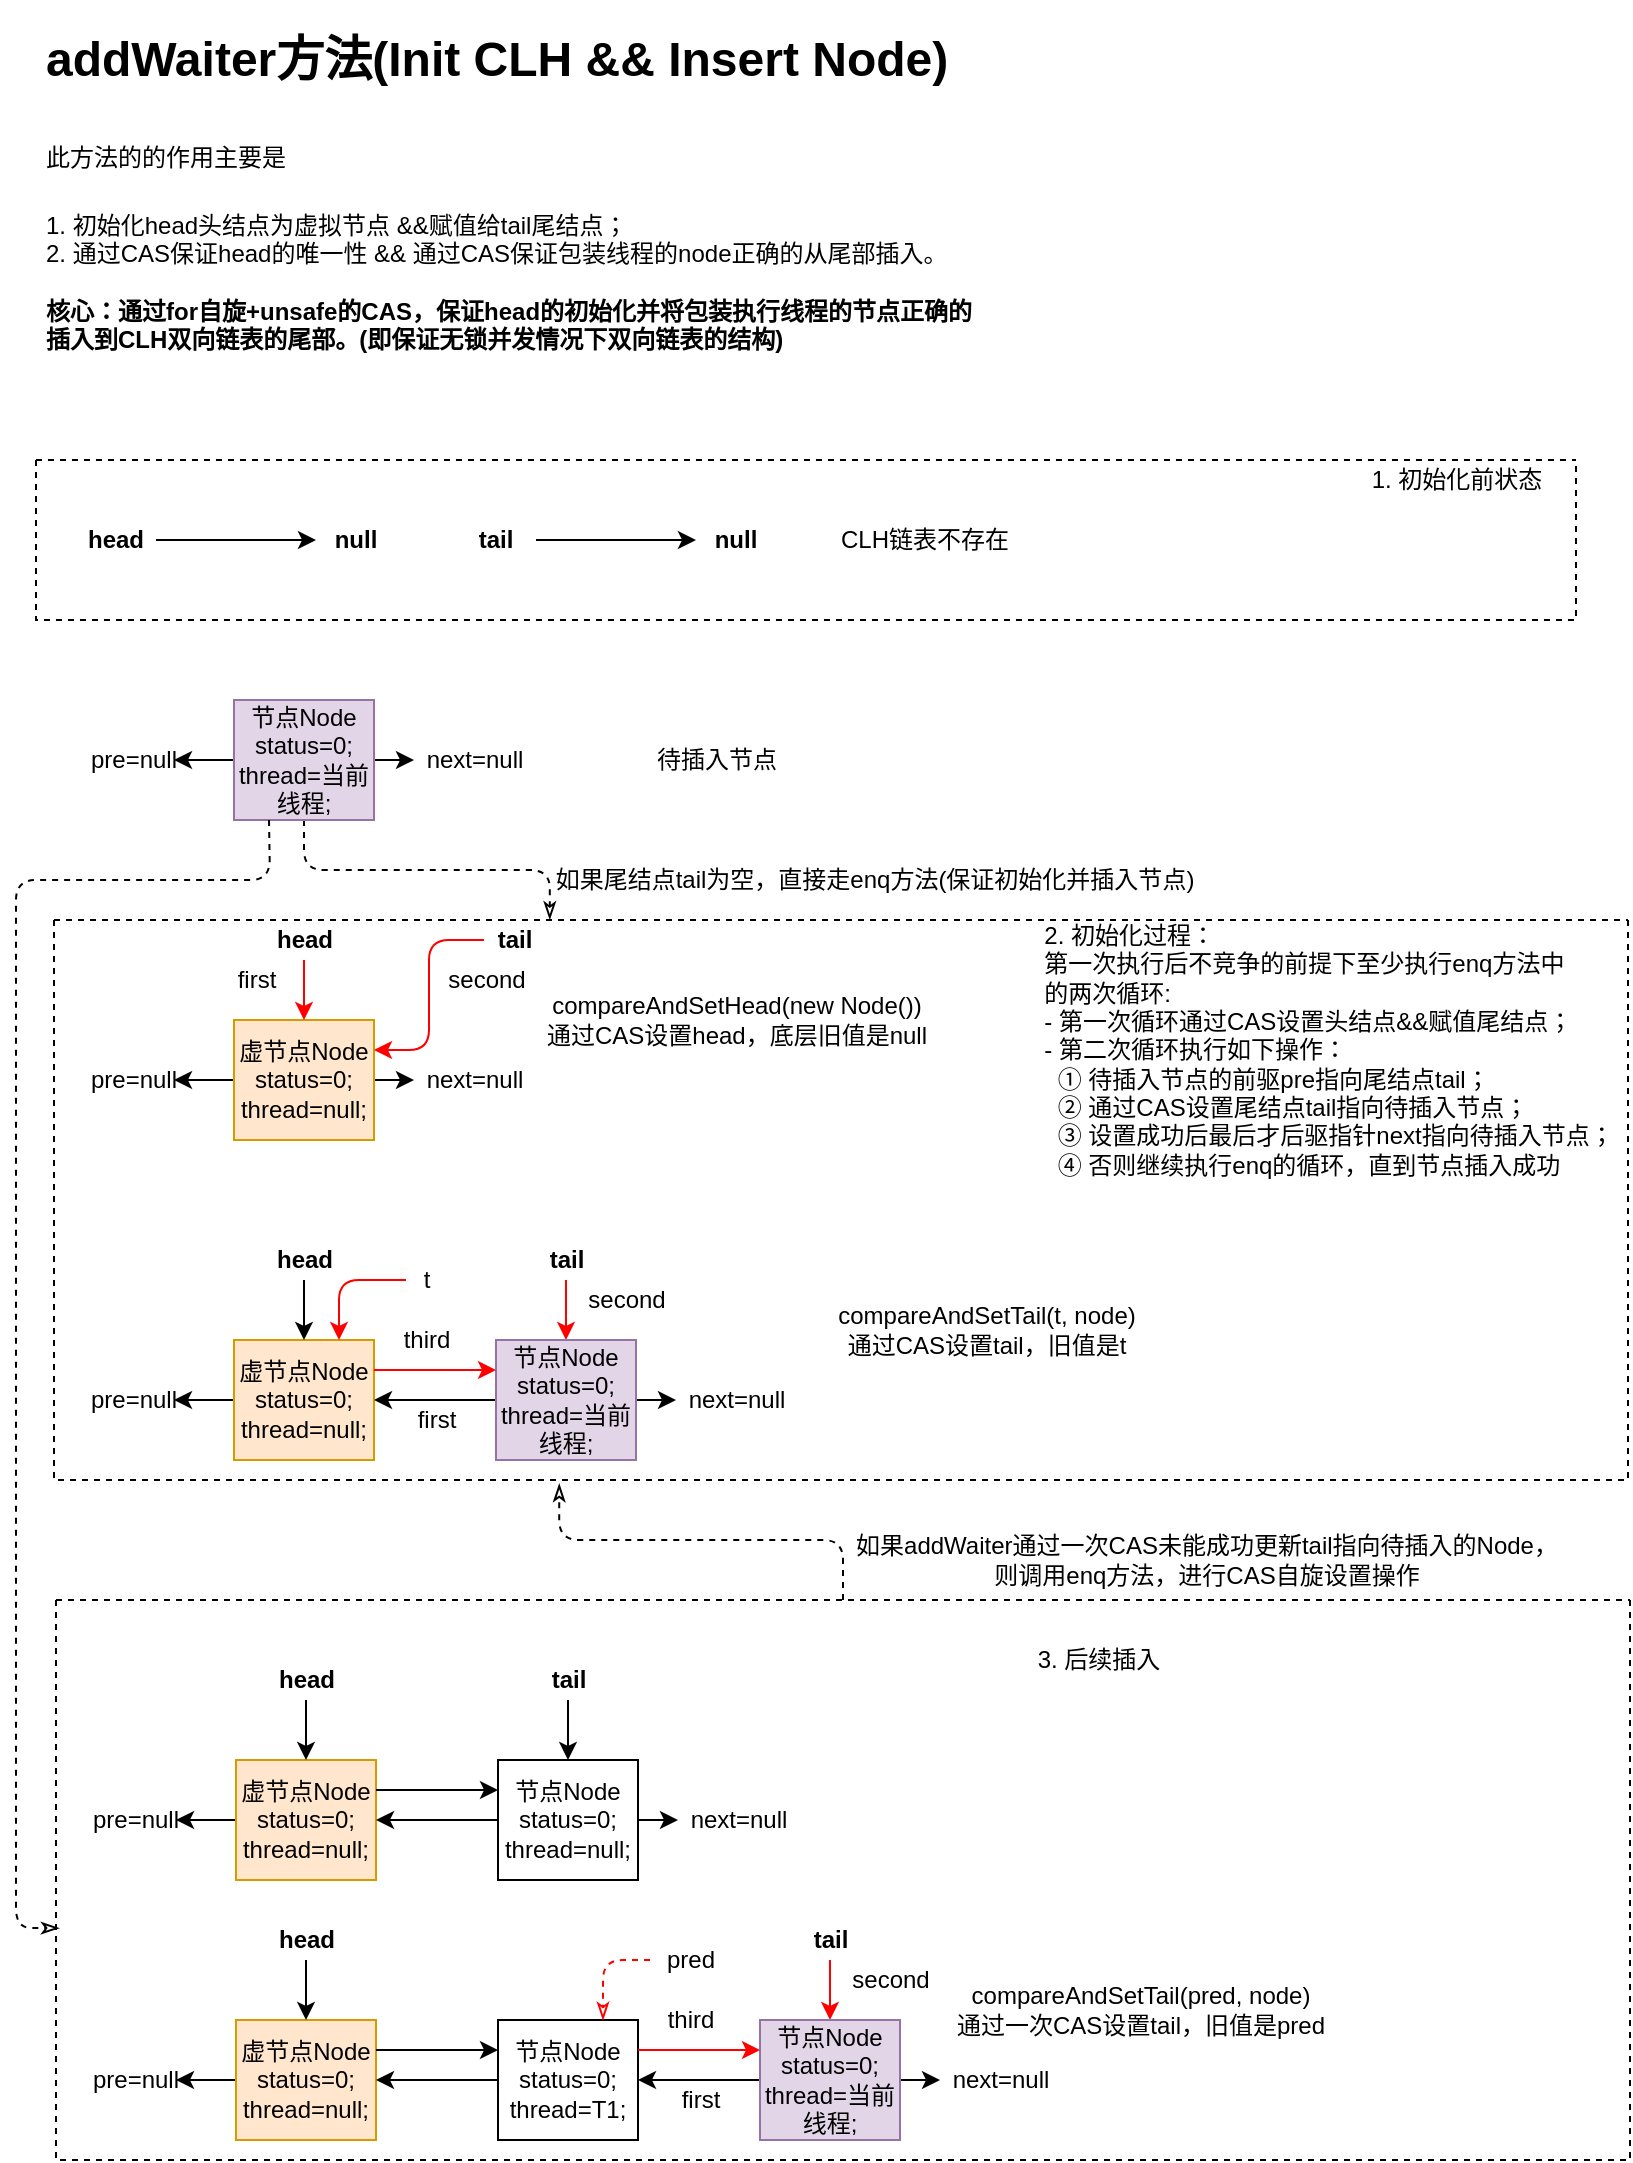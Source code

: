<mxfile version="14.9.6" type="device"><diagram id="rRcfmxFdmmznEI3SLQNI" name="第 1 页"><mxGraphModel dx="1088" dy="2049" grid="1" gridSize="10" guides="1" tooltips="1" connect="1" arrows="1" fold="1" page="1" pageScale="1" pageWidth="827" pageHeight="1169" math="0" shadow="0"><root><mxCell id="0"/><mxCell id="1" parent="0"/><mxCell id="wqpM_LYlz_IbfBnjoCct-91" style="edgeStyle=orthogonalEdgeStyle;curved=0;rounded=1;sketch=0;orthogonalLoop=1;jettySize=auto;html=1;" edge="1" parent="1" source="wqpM_LYlz_IbfBnjoCct-32" target="wqpM_LYlz_IbfBnjoCct-92"><mxGeometry relative="1" as="geometry"><mxPoint x="69" y="10" as="targetPoint"/></mxGeometry></mxCell><mxCell id="wqpM_LYlz_IbfBnjoCct-94" value="" style="edgeStyle=orthogonalEdgeStyle;curved=0;rounded=1;sketch=0;orthogonalLoop=1;jettySize=auto;html=1;" edge="1" parent="1" source="wqpM_LYlz_IbfBnjoCct-32" target="wqpM_LYlz_IbfBnjoCct-93"><mxGeometry relative="1" as="geometry"/></mxCell><mxCell id="wqpM_LYlz_IbfBnjoCct-32" value="虚节点Node&lt;br&gt;status=0;&lt;br&gt;thread=null;" style="rounded=0;whiteSpace=wrap;html=1;sketch=0;fillColor=#ffe6cc;strokeColor=#d79b00;" vertex="1" parent="1"><mxGeometry x="119" y="-20" width="70" height="60" as="geometry"/></mxCell><mxCell id="wqpM_LYlz_IbfBnjoCct-67" value="" style="edgeStyle=orthogonalEdgeStyle;curved=0;rounded=1;sketch=0;orthogonalLoop=1;jettySize=auto;html=1;" edge="1" parent="1" source="wqpM_LYlz_IbfBnjoCct-63" target="wqpM_LYlz_IbfBnjoCct-66"><mxGeometry relative="1" as="geometry"/></mxCell><mxCell id="wqpM_LYlz_IbfBnjoCct-63" value="&lt;b&gt;tail&lt;/b&gt;" style="text;html=1;align=center;verticalAlign=middle;whiteSpace=wrap;rounded=0;sketch=0;" vertex="1" parent="1"><mxGeometry x="230" y="-270" width="40" height="20" as="geometry"/></mxCell><mxCell id="wqpM_LYlz_IbfBnjoCct-66" value="&lt;b&gt;null&lt;/b&gt;" style="text;html=1;align=center;verticalAlign=middle;whiteSpace=wrap;rounded=0;sketch=0;" vertex="1" parent="1"><mxGeometry x="350" y="-270" width="40" height="20" as="geometry"/></mxCell><mxCell id="wqpM_LYlz_IbfBnjoCct-68" value="" style="edgeStyle=orthogonalEdgeStyle;curved=0;rounded=1;sketch=0;orthogonalLoop=1;jettySize=auto;html=1;" edge="1" source="wqpM_LYlz_IbfBnjoCct-69" target="wqpM_LYlz_IbfBnjoCct-70" parent="1"><mxGeometry relative="1" as="geometry"/></mxCell><mxCell id="wqpM_LYlz_IbfBnjoCct-69" value="&lt;b&gt;head&lt;/b&gt;" style="text;html=1;align=center;verticalAlign=middle;whiteSpace=wrap;rounded=0;sketch=0;" vertex="1" parent="1"><mxGeometry x="40" y="-270" width="40" height="20" as="geometry"/></mxCell><mxCell id="wqpM_LYlz_IbfBnjoCct-70" value="&lt;b&gt;null&lt;/b&gt;" style="text;html=1;align=center;verticalAlign=middle;whiteSpace=wrap;rounded=0;sketch=0;" vertex="1" parent="1"><mxGeometry x="160" y="-270" width="40" height="20" as="geometry"/></mxCell><mxCell id="wqpM_LYlz_IbfBnjoCct-72" value="CLH链表不存在" style="text;html=1;align=center;verticalAlign=middle;resizable=0;points=[];autosize=1;strokeColor=none;" vertex="1" parent="1"><mxGeometry x="414" y="-270" width="100" height="20" as="geometry"/></mxCell><mxCell id="wqpM_LYlz_IbfBnjoCct-80" value="" style="edgeStyle=orthogonalEdgeStyle;curved=0;rounded=1;sketch=0;orthogonalLoop=1;jettySize=auto;html=1;strokeColor=#FF0000;" edge="1" parent="1" source="wqpM_LYlz_IbfBnjoCct-79" target="wqpM_LYlz_IbfBnjoCct-32"><mxGeometry relative="1" as="geometry"/></mxCell><mxCell id="wqpM_LYlz_IbfBnjoCct-79" value="&lt;b&gt;head&lt;/b&gt;" style="text;html=1;align=center;verticalAlign=middle;resizable=0;points=[];autosize=1;strokeColor=none;" vertex="1" parent="1"><mxGeometry x="134" y="-70" width="40" height="20" as="geometry"/></mxCell><mxCell id="wqpM_LYlz_IbfBnjoCct-82" style="edgeStyle=orthogonalEdgeStyle;curved=0;rounded=1;sketch=0;orthogonalLoop=1;jettySize=auto;html=1;entryX=1;entryY=0.25;entryDx=0;entryDy=0;strokeColor=#FF0000;" edge="1" parent="1" source="wqpM_LYlz_IbfBnjoCct-81" target="wqpM_LYlz_IbfBnjoCct-32"><mxGeometry relative="1" as="geometry"/></mxCell><mxCell id="wqpM_LYlz_IbfBnjoCct-81" value="&lt;b&gt;tail&lt;/b&gt;" style="text;html=1;align=center;verticalAlign=middle;resizable=0;points=[];autosize=1;strokeColor=none;" vertex="1" parent="1"><mxGeometry x="244" y="-70" width="30" height="20" as="geometry"/></mxCell><mxCell id="wqpM_LYlz_IbfBnjoCct-92" value="pre=null" style="text;html=1;strokeColor=none;fillColor=none;align=center;verticalAlign=middle;whiteSpace=wrap;rounded=0;sketch=0;" vertex="1" parent="1"><mxGeometry x="49" width="40" height="20" as="geometry"/></mxCell><mxCell id="wqpM_LYlz_IbfBnjoCct-93" value="next=null" style="text;html=1;align=center;verticalAlign=middle;resizable=0;points=[];autosize=1;strokeColor=none;" vertex="1" parent="1"><mxGeometry x="209" width="60" height="20" as="geometry"/></mxCell><mxCell id="wqpM_LYlz_IbfBnjoCct-95" value="" style="swimlane;startSize=0;rounded=0;sketch=0;dashed=1;" vertex="1" parent="1"><mxGeometry x="29" y="-70" width="787" height="280" as="geometry"/></mxCell><mxCell id="wqpM_LYlz_IbfBnjoCct-97" style="edgeStyle=orthogonalEdgeStyle;curved=0;rounded=1;sketch=0;orthogonalLoop=1;jettySize=auto;html=1;" edge="1" source="wqpM_LYlz_IbfBnjoCct-99" target="wqpM_LYlz_IbfBnjoCct-104" parent="wqpM_LYlz_IbfBnjoCct-95"><mxGeometry relative="1" as="geometry"><mxPoint x="40" y="240" as="targetPoint"/></mxGeometry></mxCell><mxCell id="wqpM_LYlz_IbfBnjoCct-99" value="虚节点Node&lt;br&gt;status=0;&lt;br&gt;thread=null;" style="rounded=0;whiteSpace=wrap;html=1;sketch=0;fillColor=#ffe6cc;strokeColor=#d79b00;" vertex="1" parent="wqpM_LYlz_IbfBnjoCct-95"><mxGeometry x="90" y="210" width="70" height="60" as="geometry"/></mxCell><mxCell id="wqpM_LYlz_IbfBnjoCct-100" value="" style="edgeStyle=orthogonalEdgeStyle;curved=0;rounded=1;sketch=0;orthogonalLoop=1;jettySize=auto;html=1;" edge="1" source="wqpM_LYlz_IbfBnjoCct-101" target="wqpM_LYlz_IbfBnjoCct-99" parent="wqpM_LYlz_IbfBnjoCct-95"><mxGeometry relative="1" as="geometry"/></mxCell><mxCell id="wqpM_LYlz_IbfBnjoCct-101" value="&lt;b&gt;head&lt;/b&gt;" style="text;html=1;align=center;verticalAlign=middle;resizable=0;points=[];autosize=1;strokeColor=none;" vertex="1" parent="wqpM_LYlz_IbfBnjoCct-95"><mxGeometry x="105" y="160" width="40" height="20" as="geometry"/></mxCell><mxCell id="wqpM_LYlz_IbfBnjoCct-125" style="edgeStyle=orthogonalEdgeStyle;curved=0;rounded=1;sketch=0;orthogonalLoop=1;jettySize=auto;html=1;entryX=0.5;entryY=0;entryDx=0;entryDy=0;strokeColor=#FF0000;" edge="1" parent="wqpM_LYlz_IbfBnjoCct-95" source="wqpM_LYlz_IbfBnjoCct-103" target="wqpM_LYlz_IbfBnjoCct-121"><mxGeometry relative="1" as="geometry"/></mxCell><mxCell id="wqpM_LYlz_IbfBnjoCct-103" value="&lt;b&gt;tail&lt;/b&gt;" style="text;html=1;align=center;verticalAlign=middle;resizable=0;points=[];autosize=1;strokeColor=none;" vertex="1" parent="wqpM_LYlz_IbfBnjoCct-95"><mxGeometry x="241" y="160" width="30" height="20" as="geometry"/></mxCell><mxCell id="wqpM_LYlz_IbfBnjoCct-104" value="pre=null" style="text;html=1;strokeColor=none;fillColor=none;align=center;verticalAlign=middle;whiteSpace=wrap;rounded=0;sketch=0;" vertex="1" parent="wqpM_LYlz_IbfBnjoCct-95"><mxGeometry x="20" y="230" width="40" height="20" as="geometry"/></mxCell><mxCell id="wqpM_LYlz_IbfBnjoCct-120" value="" style="edgeStyle=orthogonalEdgeStyle;curved=0;rounded=1;sketch=0;orthogonalLoop=1;jettySize=auto;html=1;" edge="1" source="wqpM_LYlz_IbfBnjoCct-121" target="wqpM_LYlz_IbfBnjoCct-123" parent="wqpM_LYlz_IbfBnjoCct-95"><mxGeometry relative="1" as="geometry"/></mxCell><mxCell id="wqpM_LYlz_IbfBnjoCct-124" style="edgeStyle=orthogonalEdgeStyle;curved=0;rounded=1;sketch=0;orthogonalLoop=1;jettySize=auto;html=1;" edge="1" parent="wqpM_LYlz_IbfBnjoCct-95" source="wqpM_LYlz_IbfBnjoCct-121" target="wqpM_LYlz_IbfBnjoCct-99"><mxGeometry relative="1" as="geometry"/></mxCell><mxCell id="wqpM_LYlz_IbfBnjoCct-121" value="节点Node&lt;br&gt;status=0;&lt;br&gt;thread=当前线程;" style="rounded=0;whiteSpace=wrap;html=1;sketch=0;fillColor=#e1d5e7;strokeColor=#9673a6;" vertex="1" parent="wqpM_LYlz_IbfBnjoCct-95"><mxGeometry x="221" y="210" width="70" height="60" as="geometry"/></mxCell><mxCell id="wqpM_LYlz_IbfBnjoCct-123" value="next=null" style="text;html=1;align=center;verticalAlign=middle;resizable=0;points=[];autosize=1;strokeColor=none;" vertex="1" parent="wqpM_LYlz_IbfBnjoCct-95"><mxGeometry x="311" y="230" width="60" height="20" as="geometry"/></mxCell><mxCell id="wqpM_LYlz_IbfBnjoCct-126" value="" style="endArrow=classic;html=1;strokeColor=#FF0000;entryX=0;entryY=0.25;entryDx=0;entryDy=0;exitX=1;exitY=0.25;exitDx=0;exitDy=0;" edge="1" parent="wqpM_LYlz_IbfBnjoCct-95" source="wqpM_LYlz_IbfBnjoCct-99" target="wqpM_LYlz_IbfBnjoCct-121"><mxGeometry width="50" height="50" relative="1" as="geometry"><mxPoint x="160" y="230" as="sourcePoint"/><mxPoint x="210" y="180" as="targetPoint"/></mxGeometry></mxCell><mxCell id="wqpM_LYlz_IbfBnjoCct-129" value="second" style="text;html=1;align=center;verticalAlign=middle;resizable=0;points=[];autosize=1;strokeColor=none;" vertex="1" parent="wqpM_LYlz_IbfBnjoCct-95"><mxGeometry x="191" y="20" width="50" height="20" as="geometry"/></mxCell><mxCell id="wqpM_LYlz_IbfBnjoCct-130" value="first" style="text;html=1;align=center;verticalAlign=middle;resizable=0;points=[];autosize=1;strokeColor=none;" vertex="1" parent="wqpM_LYlz_IbfBnjoCct-95"><mxGeometry x="176" y="240" width="30" height="20" as="geometry"/></mxCell><mxCell id="wqpM_LYlz_IbfBnjoCct-132" value="third" style="text;html=1;align=center;verticalAlign=middle;resizable=0;points=[];autosize=1;strokeColor=none;" vertex="1" parent="wqpM_LYlz_IbfBnjoCct-95"><mxGeometry x="166" y="200" width="40" height="20" as="geometry"/></mxCell><mxCell id="wqpM_LYlz_IbfBnjoCct-131" value="second" style="text;html=1;align=center;verticalAlign=middle;resizable=0;points=[];autosize=1;strokeColor=none;" vertex="1" parent="wqpM_LYlz_IbfBnjoCct-95"><mxGeometry x="261" y="180" width="50" height="20" as="geometry"/></mxCell><mxCell id="wqpM_LYlz_IbfBnjoCct-133" value="compareAndSetHead(new Node())&lt;br&gt;通过CAS设置head，底层旧值是null" style="text;html=1;align=center;verticalAlign=middle;resizable=0;points=[];autosize=1;strokeColor=none;" vertex="1" parent="wqpM_LYlz_IbfBnjoCct-95"><mxGeometry x="236" y="35" width="210" height="30" as="geometry"/></mxCell><mxCell id="wqpM_LYlz_IbfBnjoCct-127" value="&lt;div style=&quot;text-align: left&quot;&gt;&lt;span&gt;2. 初始化过程：&lt;/span&gt;&lt;/div&gt;&lt;div style=&quot;text-align: left&quot;&gt;&lt;span&gt;第一次执行后&lt;/span&gt;&lt;span&gt;不竞争的前提下至少执行enq方法中&lt;/span&gt;&lt;/div&gt;&lt;div style=&quot;text-align: left&quot;&gt;&lt;span&gt;的两次循环:&lt;/span&gt;&lt;/div&gt;&lt;div style=&quot;text-align: left&quot;&gt;&lt;span&gt;- 第一次循环通过CAS设置头结点&amp;amp;&amp;amp;赋值尾结点；&lt;/span&gt;&lt;/div&gt;&lt;div style=&quot;text-align: left&quot;&gt;&lt;span&gt;- 第二次循环执行如下操作：&lt;/span&gt;&lt;/div&gt;&lt;div style=&quot;text-align: left&quot;&gt;&lt;span&gt;&amp;nbsp; ① 待插入节点的前驱pre指向尾结点tail；&lt;br&gt;&lt;/span&gt;&lt;/div&gt;&lt;div style=&quot;text-align: left&quot;&gt;&lt;span&gt;&amp;nbsp; ② 通过CAS设置尾结点tail指向待插入节点；&lt;/span&gt;&lt;/div&gt;&lt;div style=&quot;text-align: left&quot;&gt;&lt;span&gt;&amp;nbsp; ③ 设置成功后最后才后驱指针next指向待插入节点；&lt;/span&gt;&lt;/div&gt;&lt;div style=&quot;text-align: left&quot;&gt;&lt;span&gt;&lt;span style=&quot;white-space: pre&quot;&gt;&amp;nbsp; ④ 否则继续执行enq的循环，直到节点插入成功&lt;/span&gt;&lt;span style=&quot;white-space: pre&quot;&gt;&#9;&lt;/span&gt;&lt;br&gt;&lt;/span&gt;&lt;/div&gt;" style="text;html=1;align=center;verticalAlign=middle;resizable=0;points=[];autosize=1;strokeColor=none;" vertex="1" parent="wqpM_LYlz_IbfBnjoCct-95"><mxGeometry x="487" width="300" height="130" as="geometry"/></mxCell><mxCell id="wqpM_LYlz_IbfBnjoCct-134" value="compareAndSetTail(t, node)&lt;br&gt;通过CAS设置tail，旧值是t" style="text;html=1;align=center;verticalAlign=middle;resizable=0;points=[];autosize=1;strokeColor=none;" vertex="1" parent="wqpM_LYlz_IbfBnjoCct-95"><mxGeometry x="386" y="190" width="160" height="30" as="geometry"/></mxCell><mxCell id="wqpM_LYlz_IbfBnjoCct-137" style="edgeStyle=orthogonalEdgeStyle;curved=0;rounded=1;sketch=0;orthogonalLoop=1;jettySize=auto;html=1;entryX=0.75;entryY=0;entryDx=0;entryDy=0;strokeColor=#FF0000;" edge="1" parent="wqpM_LYlz_IbfBnjoCct-95" source="wqpM_LYlz_IbfBnjoCct-136" target="wqpM_LYlz_IbfBnjoCct-99"><mxGeometry relative="1" as="geometry"/></mxCell><mxCell id="wqpM_LYlz_IbfBnjoCct-136" value="t" style="text;html=1;align=center;verticalAlign=middle;resizable=0;points=[];autosize=1;strokeColor=none;" vertex="1" parent="wqpM_LYlz_IbfBnjoCct-95"><mxGeometry x="176" y="170" width="20" height="20" as="geometry"/></mxCell><mxCell id="wqpM_LYlz_IbfBnjoCct-96" value="" style="swimlane;startSize=0;rounded=0;sketch=0;dashed=1;" vertex="1" parent="1"><mxGeometry x="20" y="-300" width="770" height="80" as="geometry"/></mxCell><mxCell id="wqpM_LYlz_IbfBnjoCct-71" value="1. 初始化前状态" style="text;html=1;align=center;verticalAlign=middle;resizable=0;points=[];autosize=1;" vertex="1" parent="wqpM_LYlz_IbfBnjoCct-96"><mxGeometry x="660" width="100" height="20" as="geometry"/></mxCell><mxCell id="wqpM_LYlz_IbfBnjoCct-115" value="待插入节点" style="text;html=1;align=center;verticalAlign=middle;resizable=0;points=[];autosize=1;strokeColor=none;" vertex="1" parent="1"><mxGeometry x="320" y="-160" width="80" height="20" as="geometry"/></mxCell><mxCell id="wqpM_LYlz_IbfBnjoCct-106" style="edgeStyle=orthogonalEdgeStyle;curved=0;rounded=1;sketch=0;orthogonalLoop=1;jettySize=auto;html=1;" edge="1" source="wqpM_LYlz_IbfBnjoCct-108" target="wqpM_LYlz_IbfBnjoCct-113" parent="1"><mxGeometry relative="1" as="geometry"><mxPoint x="49" y="40" as="targetPoint"/></mxGeometry></mxCell><mxCell id="wqpM_LYlz_IbfBnjoCct-107" value="" style="edgeStyle=orthogonalEdgeStyle;curved=0;rounded=1;sketch=0;orthogonalLoop=1;jettySize=auto;html=1;" edge="1" source="wqpM_LYlz_IbfBnjoCct-108" target="wqpM_LYlz_IbfBnjoCct-114" parent="1"><mxGeometry relative="1" as="geometry"/></mxCell><mxCell id="wqpM_LYlz_IbfBnjoCct-178" style="edgeStyle=orthogonalEdgeStyle;curved=0;rounded=1;sketch=0;orthogonalLoop=1;jettySize=auto;html=1;entryX=0.315;entryY=-0.001;entryDx=0;entryDy=0;entryPerimeter=0;dashed=1;endArrow=classicThin;endFill=0;" edge="1" parent="1" source="wqpM_LYlz_IbfBnjoCct-108" target="wqpM_LYlz_IbfBnjoCct-95"><mxGeometry relative="1" as="geometry"/></mxCell><mxCell id="wqpM_LYlz_IbfBnjoCct-108" value="节点Node&lt;br&gt;status=0;&lt;br&gt;thread=当前线程;" style="rounded=0;whiteSpace=wrap;html=1;sketch=0;fillColor=#e1d5e7;strokeColor=#9673a6;" vertex="1" parent="1"><mxGeometry x="119" y="-180" width="70" height="60" as="geometry"/></mxCell><mxCell id="wqpM_LYlz_IbfBnjoCct-113" value="pre=null" style="text;html=1;strokeColor=none;fillColor=none;align=center;verticalAlign=middle;whiteSpace=wrap;rounded=0;sketch=0;" vertex="1" parent="1"><mxGeometry x="49" y="-160" width="40" height="20" as="geometry"/></mxCell><mxCell id="wqpM_LYlz_IbfBnjoCct-114" value="next=null" style="text;html=1;align=center;verticalAlign=middle;resizable=0;points=[];autosize=1;strokeColor=none;" vertex="1" parent="1"><mxGeometry x="209" y="-160" width="60" height="20" as="geometry"/></mxCell><mxCell id="wqpM_LYlz_IbfBnjoCct-128" value="first" style="text;html=1;align=center;verticalAlign=middle;resizable=0;points=[];autosize=1;strokeColor=none;" vertex="1" parent="1"><mxGeometry x="115" y="-50" width="30" height="20" as="geometry"/></mxCell><mxCell id="wqpM_LYlz_IbfBnjoCct-193" style="edgeStyle=orthogonalEdgeStyle;curved=0;rounded=1;sketch=0;orthogonalLoop=1;jettySize=auto;html=1;entryX=0.321;entryY=1.007;entryDx=0;entryDy=0;entryPerimeter=0;dashed=1;endArrow=classicThin;endFill=0;strokeColor=#000000;" edge="1" parent="1" source="wqpM_LYlz_IbfBnjoCct-147" target="wqpM_LYlz_IbfBnjoCct-95"><mxGeometry relative="1" as="geometry"/></mxCell><mxCell id="wqpM_LYlz_IbfBnjoCct-147" value="" style="swimlane;startSize=0;rounded=0;sketch=0;dashed=1;" vertex="1" parent="1"><mxGeometry x="30" y="270" width="787" height="280" as="geometry"/></mxCell><mxCell id="wqpM_LYlz_IbfBnjoCct-148" style="edgeStyle=orthogonalEdgeStyle;curved=0;rounded=1;sketch=0;orthogonalLoop=1;jettySize=auto;html=1;" edge="1" parent="wqpM_LYlz_IbfBnjoCct-147" source="wqpM_LYlz_IbfBnjoCct-149" target="wqpM_LYlz_IbfBnjoCct-154"><mxGeometry relative="1" as="geometry"><mxPoint x="40" y="240" as="targetPoint"/></mxGeometry></mxCell><mxCell id="wqpM_LYlz_IbfBnjoCct-149" value="虚节点Node&lt;br&gt;status=0;&lt;br&gt;thread=null;" style="rounded=0;whiteSpace=wrap;html=1;sketch=0;fillColor=#ffe6cc;strokeColor=#d79b00;" vertex="1" parent="wqpM_LYlz_IbfBnjoCct-147"><mxGeometry x="90" y="210" width="70" height="60" as="geometry"/></mxCell><mxCell id="wqpM_LYlz_IbfBnjoCct-150" value="" style="edgeStyle=orthogonalEdgeStyle;curved=0;rounded=1;sketch=0;orthogonalLoop=1;jettySize=auto;html=1;" edge="1" parent="wqpM_LYlz_IbfBnjoCct-147" source="wqpM_LYlz_IbfBnjoCct-151" target="wqpM_LYlz_IbfBnjoCct-149"><mxGeometry relative="1" as="geometry"/></mxCell><mxCell id="wqpM_LYlz_IbfBnjoCct-151" value="&lt;b&gt;head&lt;/b&gt;" style="text;html=1;align=center;verticalAlign=middle;resizable=0;points=[];autosize=1;strokeColor=none;" vertex="1" parent="wqpM_LYlz_IbfBnjoCct-147"><mxGeometry x="105" y="160" width="40" height="20" as="geometry"/></mxCell><mxCell id="wqpM_LYlz_IbfBnjoCct-154" value="pre=null" style="text;html=1;strokeColor=none;fillColor=none;align=center;verticalAlign=middle;whiteSpace=wrap;rounded=0;sketch=0;" vertex="1" parent="wqpM_LYlz_IbfBnjoCct-147"><mxGeometry x="20" y="230" width="40" height="20" as="geometry"/></mxCell><mxCell id="wqpM_LYlz_IbfBnjoCct-156" style="edgeStyle=orthogonalEdgeStyle;curved=0;rounded=1;sketch=0;orthogonalLoop=1;jettySize=auto;html=1;" edge="1" parent="wqpM_LYlz_IbfBnjoCct-147" source="wqpM_LYlz_IbfBnjoCct-157" target="wqpM_LYlz_IbfBnjoCct-149"><mxGeometry relative="1" as="geometry"/></mxCell><mxCell id="wqpM_LYlz_IbfBnjoCct-157" value="节点Node&lt;br&gt;status=0;&lt;br&gt;thread=T1;" style="rounded=0;whiteSpace=wrap;html=1;sketch=0;" vertex="1" parent="wqpM_LYlz_IbfBnjoCct-147"><mxGeometry x="221" y="210" width="70" height="60" as="geometry"/></mxCell><mxCell id="wqpM_LYlz_IbfBnjoCct-159" value="" style="endArrow=classic;html=1;entryX=0;entryY=0.25;entryDx=0;entryDy=0;exitX=1;exitY=0.25;exitDx=0;exitDy=0;" edge="1" parent="wqpM_LYlz_IbfBnjoCct-147" source="wqpM_LYlz_IbfBnjoCct-149" target="wqpM_LYlz_IbfBnjoCct-157"><mxGeometry width="50" height="50" relative="1" as="geometry"><mxPoint x="160" y="230" as="sourcePoint"/><mxPoint x="210" y="180" as="targetPoint"/></mxGeometry></mxCell><mxCell id="wqpM_LYlz_IbfBnjoCct-181" style="edgeStyle=orthogonalEdgeStyle;curved=0;rounded=1;sketch=0;orthogonalLoop=1;jettySize=auto;html=1;" edge="1" source="wqpM_LYlz_IbfBnjoCct-182" target="wqpM_LYlz_IbfBnjoCct-187" parent="wqpM_LYlz_IbfBnjoCct-147"><mxGeometry relative="1" as="geometry"><mxPoint x="11" y="-130" as="targetPoint"/></mxGeometry></mxCell><mxCell id="wqpM_LYlz_IbfBnjoCct-182" value="虚节点Node&lt;br&gt;status=0;&lt;br&gt;thread=null;" style="rounded=0;whiteSpace=wrap;html=1;sketch=0;fillColor=#ffe6cc;strokeColor=#d79b00;" vertex="1" parent="wqpM_LYlz_IbfBnjoCct-147"><mxGeometry x="90" y="80" width="70" height="60" as="geometry"/></mxCell><mxCell id="wqpM_LYlz_IbfBnjoCct-183" value="" style="edgeStyle=orthogonalEdgeStyle;curved=0;rounded=1;sketch=0;orthogonalLoop=1;jettySize=auto;html=1;" edge="1" source="wqpM_LYlz_IbfBnjoCct-184" target="wqpM_LYlz_IbfBnjoCct-182" parent="wqpM_LYlz_IbfBnjoCct-147"><mxGeometry relative="1" as="geometry"/></mxCell><mxCell id="wqpM_LYlz_IbfBnjoCct-184" value="&lt;b&gt;head&lt;/b&gt;" style="text;html=1;align=center;verticalAlign=middle;resizable=0;points=[];autosize=1;strokeColor=none;" vertex="1" parent="wqpM_LYlz_IbfBnjoCct-147"><mxGeometry x="105" y="30" width="40" height="20" as="geometry"/></mxCell><mxCell id="wqpM_LYlz_IbfBnjoCct-185" style="edgeStyle=orthogonalEdgeStyle;curved=0;rounded=1;sketch=0;orthogonalLoop=1;jettySize=auto;html=1;entryX=0.5;entryY=0;entryDx=0;entryDy=0;" edge="1" source="wqpM_LYlz_IbfBnjoCct-186" target="wqpM_LYlz_IbfBnjoCct-190" parent="wqpM_LYlz_IbfBnjoCct-147"><mxGeometry relative="1" as="geometry"/></mxCell><mxCell id="wqpM_LYlz_IbfBnjoCct-186" value="&lt;b&gt;tail&lt;/b&gt;" style="text;html=1;align=center;verticalAlign=middle;resizable=0;points=[];autosize=1;strokeColor=none;" vertex="1" parent="wqpM_LYlz_IbfBnjoCct-147"><mxGeometry x="241" y="30" width="30" height="20" as="geometry"/></mxCell><mxCell id="wqpM_LYlz_IbfBnjoCct-187" value="pre=null" style="text;html=1;strokeColor=none;fillColor=none;align=center;verticalAlign=middle;whiteSpace=wrap;rounded=0;sketch=0;" vertex="1" parent="wqpM_LYlz_IbfBnjoCct-147"><mxGeometry x="20" y="100" width="40" height="20" as="geometry"/></mxCell><mxCell id="wqpM_LYlz_IbfBnjoCct-188" value="" style="edgeStyle=orthogonalEdgeStyle;curved=0;rounded=1;sketch=0;orthogonalLoop=1;jettySize=auto;html=1;" edge="1" source="wqpM_LYlz_IbfBnjoCct-190" target="wqpM_LYlz_IbfBnjoCct-191" parent="wqpM_LYlz_IbfBnjoCct-147"><mxGeometry relative="1" as="geometry"/></mxCell><mxCell id="wqpM_LYlz_IbfBnjoCct-189" style="edgeStyle=orthogonalEdgeStyle;curved=0;rounded=1;sketch=0;orthogonalLoop=1;jettySize=auto;html=1;" edge="1" source="wqpM_LYlz_IbfBnjoCct-190" target="wqpM_LYlz_IbfBnjoCct-182" parent="wqpM_LYlz_IbfBnjoCct-147"><mxGeometry relative="1" as="geometry"/></mxCell><mxCell id="wqpM_LYlz_IbfBnjoCct-190" value="节点Node&lt;br&gt;status=0;&lt;br&gt;thread=null;" style="rounded=0;whiteSpace=wrap;html=1;sketch=0;" vertex="1" parent="wqpM_LYlz_IbfBnjoCct-147"><mxGeometry x="221" y="80" width="70" height="60" as="geometry"/></mxCell><mxCell id="wqpM_LYlz_IbfBnjoCct-191" value="next=null" style="text;html=1;align=center;verticalAlign=middle;resizable=0;points=[];autosize=1;strokeColor=none;" vertex="1" parent="wqpM_LYlz_IbfBnjoCct-147"><mxGeometry x="311" y="100" width="60" height="20" as="geometry"/></mxCell><mxCell id="wqpM_LYlz_IbfBnjoCct-192" value="" style="endArrow=classic;html=1;entryX=0;entryY=0.25;entryDx=0;entryDy=0;exitX=1;exitY=0.25;exitDx=0;exitDy=0;" edge="1" source="wqpM_LYlz_IbfBnjoCct-182" target="wqpM_LYlz_IbfBnjoCct-190" parent="wqpM_LYlz_IbfBnjoCct-147"><mxGeometry width="50" height="50" relative="1" as="geometry"><mxPoint x="131" y="-140" as="sourcePoint"/><mxPoint x="181" y="-190" as="targetPoint"/></mxGeometry></mxCell><mxCell id="wqpM_LYlz_IbfBnjoCct-196" style="edgeStyle=orthogonalEdgeStyle;curved=0;rounded=1;sketch=0;orthogonalLoop=1;jettySize=auto;html=1;entryX=0.5;entryY=0;entryDx=0;entryDy=0;strokeColor=#FF0000;" edge="1" source="wqpM_LYlz_IbfBnjoCct-197" target="wqpM_LYlz_IbfBnjoCct-200" parent="wqpM_LYlz_IbfBnjoCct-147"><mxGeometry relative="1" as="geometry"/></mxCell><mxCell id="wqpM_LYlz_IbfBnjoCct-197" value="&lt;b&gt;tail&lt;/b&gt;" style="text;html=1;align=center;verticalAlign=middle;resizable=0;points=[];autosize=1;strokeColor=none;" vertex="1" parent="wqpM_LYlz_IbfBnjoCct-147"><mxGeometry x="372" y="160" width="30" height="20" as="geometry"/></mxCell><mxCell id="wqpM_LYlz_IbfBnjoCct-198" value="" style="edgeStyle=orthogonalEdgeStyle;curved=0;rounded=1;sketch=0;orthogonalLoop=1;jettySize=auto;html=1;" edge="1" source="wqpM_LYlz_IbfBnjoCct-200" target="wqpM_LYlz_IbfBnjoCct-201" parent="wqpM_LYlz_IbfBnjoCct-147"><mxGeometry relative="1" as="geometry"/></mxCell><mxCell id="wqpM_LYlz_IbfBnjoCct-199" style="edgeStyle=orthogonalEdgeStyle;curved=0;rounded=1;sketch=0;orthogonalLoop=1;jettySize=auto;html=1;" edge="1" source="wqpM_LYlz_IbfBnjoCct-200" parent="wqpM_LYlz_IbfBnjoCct-147"><mxGeometry relative="1" as="geometry"><mxPoint x="291" y="240" as="targetPoint"/></mxGeometry></mxCell><mxCell id="wqpM_LYlz_IbfBnjoCct-200" value="节点Node&lt;br&gt;status=0;&lt;br&gt;thread=当前线程;" style="rounded=0;whiteSpace=wrap;html=1;sketch=0;fillColor=#e1d5e7;strokeColor=#9673a6;" vertex="1" parent="wqpM_LYlz_IbfBnjoCct-147"><mxGeometry x="352" y="210" width="70" height="60" as="geometry"/></mxCell><mxCell id="wqpM_LYlz_IbfBnjoCct-201" value="next=null" style="text;html=1;align=center;verticalAlign=middle;resizable=0;points=[];autosize=1;strokeColor=none;" vertex="1" parent="wqpM_LYlz_IbfBnjoCct-147"><mxGeometry x="442" y="230" width="60" height="20" as="geometry"/></mxCell><mxCell id="wqpM_LYlz_IbfBnjoCct-202" value="" style="endArrow=classic;html=1;strokeColor=#FF0000;entryX=0;entryY=0.25;entryDx=0;entryDy=0;exitX=1;exitY=0.25;exitDx=0;exitDy=0;" edge="1" target="wqpM_LYlz_IbfBnjoCct-200" parent="wqpM_LYlz_IbfBnjoCct-147"><mxGeometry width="50" height="50" relative="1" as="geometry"><mxPoint x="291" y="225" as="sourcePoint"/><mxPoint x="312" y="250" as="targetPoint"/></mxGeometry></mxCell><mxCell id="wqpM_LYlz_IbfBnjoCct-203" value="first" style="text;html=1;align=center;verticalAlign=middle;resizable=0;points=[];autosize=1;strokeColor=none;" vertex="1" parent="wqpM_LYlz_IbfBnjoCct-147"><mxGeometry x="307" y="240" width="30" height="20" as="geometry"/></mxCell><mxCell id="wqpM_LYlz_IbfBnjoCct-204" value="third" style="text;html=1;align=center;verticalAlign=middle;resizable=0;points=[];autosize=1;strokeColor=none;" vertex="1" parent="wqpM_LYlz_IbfBnjoCct-147"><mxGeometry x="297" y="200" width="40" height="20" as="geometry"/></mxCell><mxCell id="wqpM_LYlz_IbfBnjoCct-205" value="second" style="text;html=1;align=center;verticalAlign=middle;resizable=0;points=[];autosize=1;strokeColor=none;" vertex="1" parent="wqpM_LYlz_IbfBnjoCct-147"><mxGeometry x="392" y="180" width="50" height="20" as="geometry"/></mxCell><mxCell id="wqpM_LYlz_IbfBnjoCct-208" style="edgeStyle=orthogonalEdgeStyle;curved=0;rounded=1;sketch=0;orthogonalLoop=1;jettySize=auto;html=1;entryX=0.75;entryY=0;entryDx=0;entryDy=0;dashed=1;endArrow=classicThin;endFill=0;strokeColor=#FF0000;" edge="1" parent="wqpM_LYlz_IbfBnjoCct-147" source="wqpM_LYlz_IbfBnjoCct-206" target="wqpM_LYlz_IbfBnjoCct-157"><mxGeometry relative="1" as="geometry"/></mxCell><mxCell id="wqpM_LYlz_IbfBnjoCct-206" value="pred" style="text;html=1;align=center;verticalAlign=middle;resizable=0;points=[];autosize=1;strokeColor=none;" vertex="1" parent="wqpM_LYlz_IbfBnjoCct-147"><mxGeometry x="297" y="170" width="40" height="20" as="geometry"/></mxCell><mxCell id="wqpM_LYlz_IbfBnjoCct-207" value="compareAndSetTail(pred, node)&lt;br&gt;通过一次CAS设置tail，旧值是pred" style="text;html=1;align=center;verticalAlign=middle;resizable=0;points=[];autosize=1;strokeColor=none;" vertex="1" parent="wqpM_LYlz_IbfBnjoCct-147"><mxGeometry x="442" y="190" width="200" height="30" as="geometry"/></mxCell><mxCell id="wqpM_LYlz_IbfBnjoCct-170" value="3. 后续插入" style="text;html=1;align=center;verticalAlign=middle;resizable=0;points=[];autosize=1;strokeColor=none;" vertex="1" parent="1"><mxGeometry x="511" y="290" width="80" height="20" as="geometry"/></mxCell><mxCell id="wqpM_LYlz_IbfBnjoCct-171" value="如果尾结点tail为空，直接走enq方法(保证初始化并插入节点)" style="text;html=1;align=center;verticalAlign=middle;resizable=0;points=[];autosize=1;strokeColor=none;" vertex="1" parent="1"><mxGeometry x="274" y="-100" width="330" height="20" as="geometry"/></mxCell><mxCell id="wqpM_LYlz_IbfBnjoCct-180" value="" style="endArrow=classicThin;html=1;dashed=1;strokeColor=#000000;exitX=0.25;exitY=1;exitDx=0;exitDy=0;entryX=0.002;entryY=0.586;entryDx=0;entryDy=0;entryPerimeter=0;endFill=0;" edge="1" parent="1" source="wqpM_LYlz_IbfBnjoCct-108" target="wqpM_LYlz_IbfBnjoCct-147"><mxGeometry width="50" height="50" relative="1" as="geometry"><mxPoint x="140" y="-90" as="sourcePoint"/><mxPoint x="10" y="410" as="targetPoint"/><Array as="points"><mxPoint x="137" y="-90"/><mxPoint x="10" y="-90"/><mxPoint x="10" y="434"/></Array></mxGeometry></mxCell><mxCell id="wqpM_LYlz_IbfBnjoCct-209" value="如果addWaiter通过一次CAS未能成功更新tail指向待插入的Node，&lt;br&gt;则调用enq方法，进行CAS自旋设置操作" style="text;html=1;align=center;verticalAlign=middle;resizable=0;points=[];autosize=1;strokeColor=none;" vertex="1" parent="1"><mxGeometry x="420" y="235" width="370" height="30" as="geometry"/></mxCell><mxCell id="wqpM_LYlz_IbfBnjoCct-210" value="&lt;h1&gt;&lt;span&gt;addWaiter方法(Init CLH &amp;amp;&amp;amp; Insert Node)&lt;/span&gt;&lt;/h1&gt;&lt;h1&gt;&lt;span style=&quot;font-size: 12px ; font-weight: normal&quot;&gt;此方法的的作用主要是&lt;/span&gt;&lt;br&gt;&lt;/h1&gt;&lt;div&gt;&lt;span style=&quot;font-size: 12px ; font-weight: normal&quot;&gt;1. 初始化head头结点为虚拟节点 &amp;amp;&amp;amp;赋值给tail尾结点；&lt;/span&gt;&lt;/div&gt;&lt;div&gt;&lt;span style=&quot;font-size: 12px ; font-weight: normal&quot;&gt;2. 通过CAS保证head的唯一性 &amp;amp;&amp;amp; 通过CAS保证包装线程的node正确的从尾部插入。&lt;/span&gt;&lt;/div&gt;&lt;div&gt;&lt;br&gt;&lt;/div&gt;&lt;div&gt;&lt;b&gt;核心：通过for自旋+unsafe的CAS，保证head的初始化并将包装执行线程的节点正确的插入到CLH双向链表的尾部。(即保证无锁并发情况下双向链表的结构)&lt;/b&gt;&lt;/div&gt;&lt;div&gt;&lt;br&gt;&lt;/div&gt;" style="text;html=1;strokeColor=none;fillColor=none;spacing=5;spacingTop=-20;whiteSpace=wrap;overflow=hidden;rounded=0;dashed=1;sketch=0;" vertex="1" parent="1"><mxGeometry x="20" y="-520" width="480" height="200" as="geometry"/></mxCell></root></mxGraphModel></diagram></mxfile>